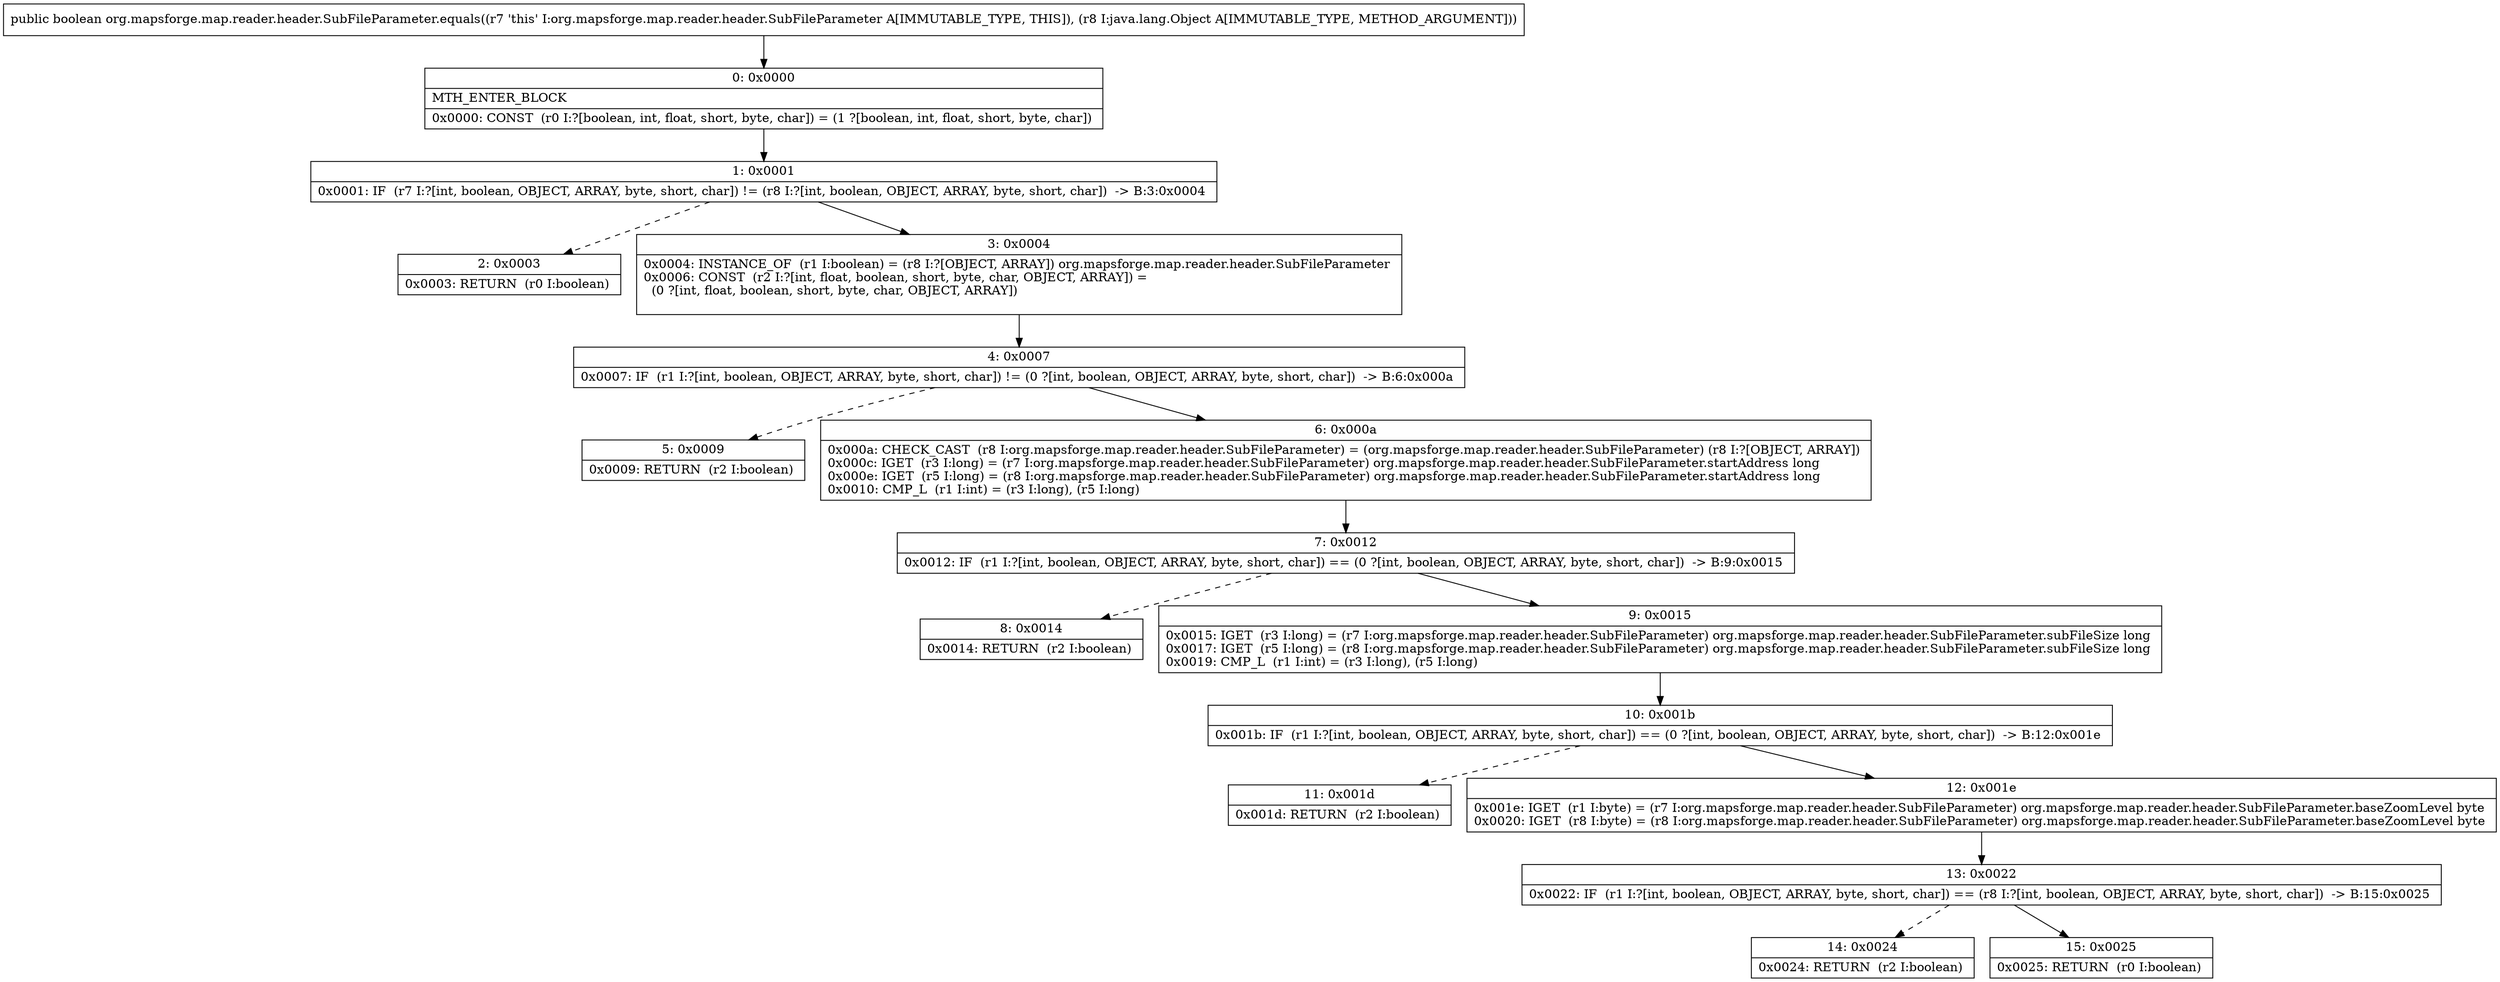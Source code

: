 digraph "CFG fororg.mapsforge.map.reader.header.SubFileParameter.equals(Ljava\/lang\/Object;)Z" {
Node_0 [shape=record,label="{0\:\ 0x0000|MTH_ENTER_BLOCK\l|0x0000: CONST  (r0 I:?[boolean, int, float, short, byte, char]) = (1 ?[boolean, int, float, short, byte, char]) \l}"];
Node_1 [shape=record,label="{1\:\ 0x0001|0x0001: IF  (r7 I:?[int, boolean, OBJECT, ARRAY, byte, short, char]) != (r8 I:?[int, boolean, OBJECT, ARRAY, byte, short, char])  \-\> B:3:0x0004 \l}"];
Node_2 [shape=record,label="{2\:\ 0x0003|0x0003: RETURN  (r0 I:boolean) \l}"];
Node_3 [shape=record,label="{3\:\ 0x0004|0x0004: INSTANCE_OF  (r1 I:boolean) = (r8 I:?[OBJECT, ARRAY]) org.mapsforge.map.reader.header.SubFileParameter \l0x0006: CONST  (r2 I:?[int, float, boolean, short, byte, char, OBJECT, ARRAY]) = \l  (0 ?[int, float, boolean, short, byte, char, OBJECT, ARRAY])\l \l}"];
Node_4 [shape=record,label="{4\:\ 0x0007|0x0007: IF  (r1 I:?[int, boolean, OBJECT, ARRAY, byte, short, char]) != (0 ?[int, boolean, OBJECT, ARRAY, byte, short, char])  \-\> B:6:0x000a \l}"];
Node_5 [shape=record,label="{5\:\ 0x0009|0x0009: RETURN  (r2 I:boolean) \l}"];
Node_6 [shape=record,label="{6\:\ 0x000a|0x000a: CHECK_CAST  (r8 I:org.mapsforge.map.reader.header.SubFileParameter) = (org.mapsforge.map.reader.header.SubFileParameter) (r8 I:?[OBJECT, ARRAY]) \l0x000c: IGET  (r3 I:long) = (r7 I:org.mapsforge.map.reader.header.SubFileParameter) org.mapsforge.map.reader.header.SubFileParameter.startAddress long \l0x000e: IGET  (r5 I:long) = (r8 I:org.mapsforge.map.reader.header.SubFileParameter) org.mapsforge.map.reader.header.SubFileParameter.startAddress long \l0x0010: CMP_L  (r1 I:int) = (r3 I:long), (r5 I:long) \l}"];
Node_7 [shape=record,label="{7\:\ 0x0012|0x0012: IF  (r1 I:?[int, boolean, OBJECT, ARRAY, byte, short, char]) == (0 ?[int, boolean, OBJECT, ARRAY, byte, short, char])  \-\> B:9:0x0015 \l}"];
Node_8 [shape=record,label="{8\:\ 0x0014|0x0014: RETURN  (r2 I:boolean) \l}"];
Node_9 [shape=record,label="{9\:\ 0x0015|0x0015: IGET  (r3 I:long) = (r7 I:org.mapsforge.map.reader.header.SubFileParameter) org.mapsforge.map.reader.header.SubFileParameter.subFileSize long \l0x0017: IGET  (r5 I:long) = (r8 I:org.mapsforge.map.reader.header.SubFileParameter) org.mapsforge.map.reader.header.SubFileParameter.subFileSize long \l0x0019: CMP_L  (r1 I:int) = (r3 I:long), (r5 I:long) \l}"];
Node_10 [shape=record,label="{10\:\ 0x001b|0x001b: IF  (r1 I:?[int, boolean, OBJECT, ARRAY, byte, short, char]) == (0 ?[int, boolean, OBJECT, ARRAY, byte, short, char])  \-\> B:12:0x001e \l}"];
Node_11 [shape=record,label="{11\:\ 0x001d|0x001d: RETURN  (r2 I:boolean) \l}"];
Node_12 [shape=record,label="{12\:\ 0x001e|0x001e: IGET  (r1 I:byte) = (r7 I:org.mapsforge.map.reader.header.SubFileParameter) org.mapsforge.map.reader.header.SubFileParameter.baseZoomLevel byte \l0x0020: IGET  (r8 I:byte) = (r8 I:org.mapsforge.map.reader.header.SubFileParameter) org.mapsforge.map.reader.header.SubFileParameter.baseZoomLevel byte \l}"];
Node_13 [shape=record,label="{13\:\ 0x0022|0x0022: IF  (r1 I:?[int, boolean, OBJECT, ARRAY, byte, short, char]) == (r8 I:?[int, boolean, OBJECT, ARRAY, byte, short, char])  \-\> B:15:0x0025 \l}"];
Node_14 [shape=record,label="{14\:\ 0x0024|0x0024: RETURN  (r2 I:boolean) \l}"];
Node_15 [shape=record,label="{15\:\ 0x0025|0x0025: RETURN  (r0 I:boolean) \l}"];
MethodNode[shape=record,label="{public boolean org.mapsforge.map.reader.header.SubFileParameter.equals((r7 'this' I:org.mapsforge.map.reader.header.SubFileParameter A[IMMUTABLE_TYPE, THIS]), (r8 I:java.lang.Object A[IMMUTABLE_TYPE, METHOD_ARGUMENT])) }"];
MethodNode -> Node_0;
Node_0 -> Node_1;
Node_1 -> Node_2[style=dashed];
Node_1 -> Node_3;
Node_3 -> Node_4;
Node_4 -> Node_5[style=dashed];
Node_4 -> Node_6;
Node_6 -> Node_7;
Node_7 -> Node_8[style=dashed];
Node_7 -> Node_9;
Node_9 -> Node_10;
Node_10 -> Node_11[style=dashed];
Node_10 -> Node_12;
Node_12 -> Node_13;
Node_13 -> Node_14[style=dashed];
Node_13 -> Node_15;
}

